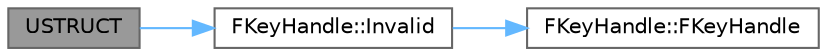 digraph "USTRUCT"
{
 // INTERACTIVE_SVG=YES
 // LATEX_PDF_SIZE
  bgcolor="transparent";
  edge [fontname=Helvetica,fontsize=10,labelfontname=Helvetica,labelfontsize=10];
  node [fontname=Helvetica,fontsize=10,shape=box,height=0.2,width=0.4];
  rankdir="LR";
  Node1 [id="Node000001",label="USTRUCT",height=0.2,width=0.4,color="gray40", fillcolor="grey60", style="filled", fontcolor="black",tooltip="A curve base class which enables key handles to index lookups."];
  Node1 -> Node2 [id="edge1_Node000001_Node000002",color="steelblue1",style="solid",tooltip=" "];
  Node2 [id="Node000002",label="FKeyHandle::Invalid",height=0.2,width=0.4,color="grey40", fillcolor="white", style="filled",URL="$d8/dbc/structFKeyHandle.html#a7ac0cb70bfba7f84737be063be7d3ca4",tooltip=" "];
  Node2 -> Node3 [id="edge2_Node000002_Node000003",color="steelblue1",style="solid",tooltip=" "];
  Node3 [id="Node000003",label="FKeyHandle::FKeyHandle",height=0.2,width=0.4,color="grey40", fillcolor="white", style="filled",URL="$d8/dbc/structFKeyHandle.html#a11ecfccd206239e503b46e5ce507f4b7",tooltip=" "];
}
